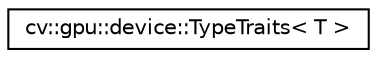 digraph "Graphical Class Hierarchy"
{
 // LATEX_PDF_SIZE
  edge [fontname="Helvetica",fontsize="10",labelfontname="Helvetica",labelfontsize="10"];
  node [fontname="Helvetica",fontsize="10",shape=record];
  rankdir="LR";
  Node0 [label="cv::gpu::device::TypeTraits\< T \>",height=0.2,width=0.4,color="black", fillcolor="white", style="filled",URL="$structcv_1_1gpu_1_1device_1_1_type_traits.html",tooltip=" "];
}
